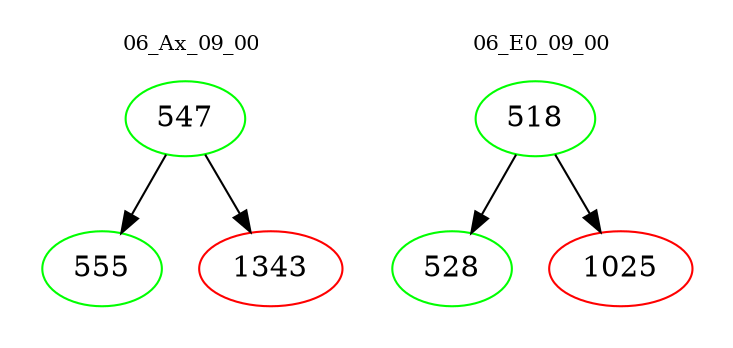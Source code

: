 digraph{
subgraph cluster_0 {
color = white
label = "06_Ax_09_00";
fontsize=10;
T0_547 [label="547", color="green"]
T0_547 -> T0_555 [color="black"]
T0_555 [label="555", color="green"]
T0_547 -> T0_1343 [color="black"]
T0_1343 [label="1343", color="red"]
}
subgraph cluster_1 {
color = white
label = "06_E0_09_00";
fontsize=10;
T1_518 [label="518", color="green"]
T1_518 -> T1_528 [color="black"]
T1_528 [label="528", color="green"]
T1_518 -> T1_1025 [color="black"]
T1_1025 [label="1025", color="red"]
}
}
